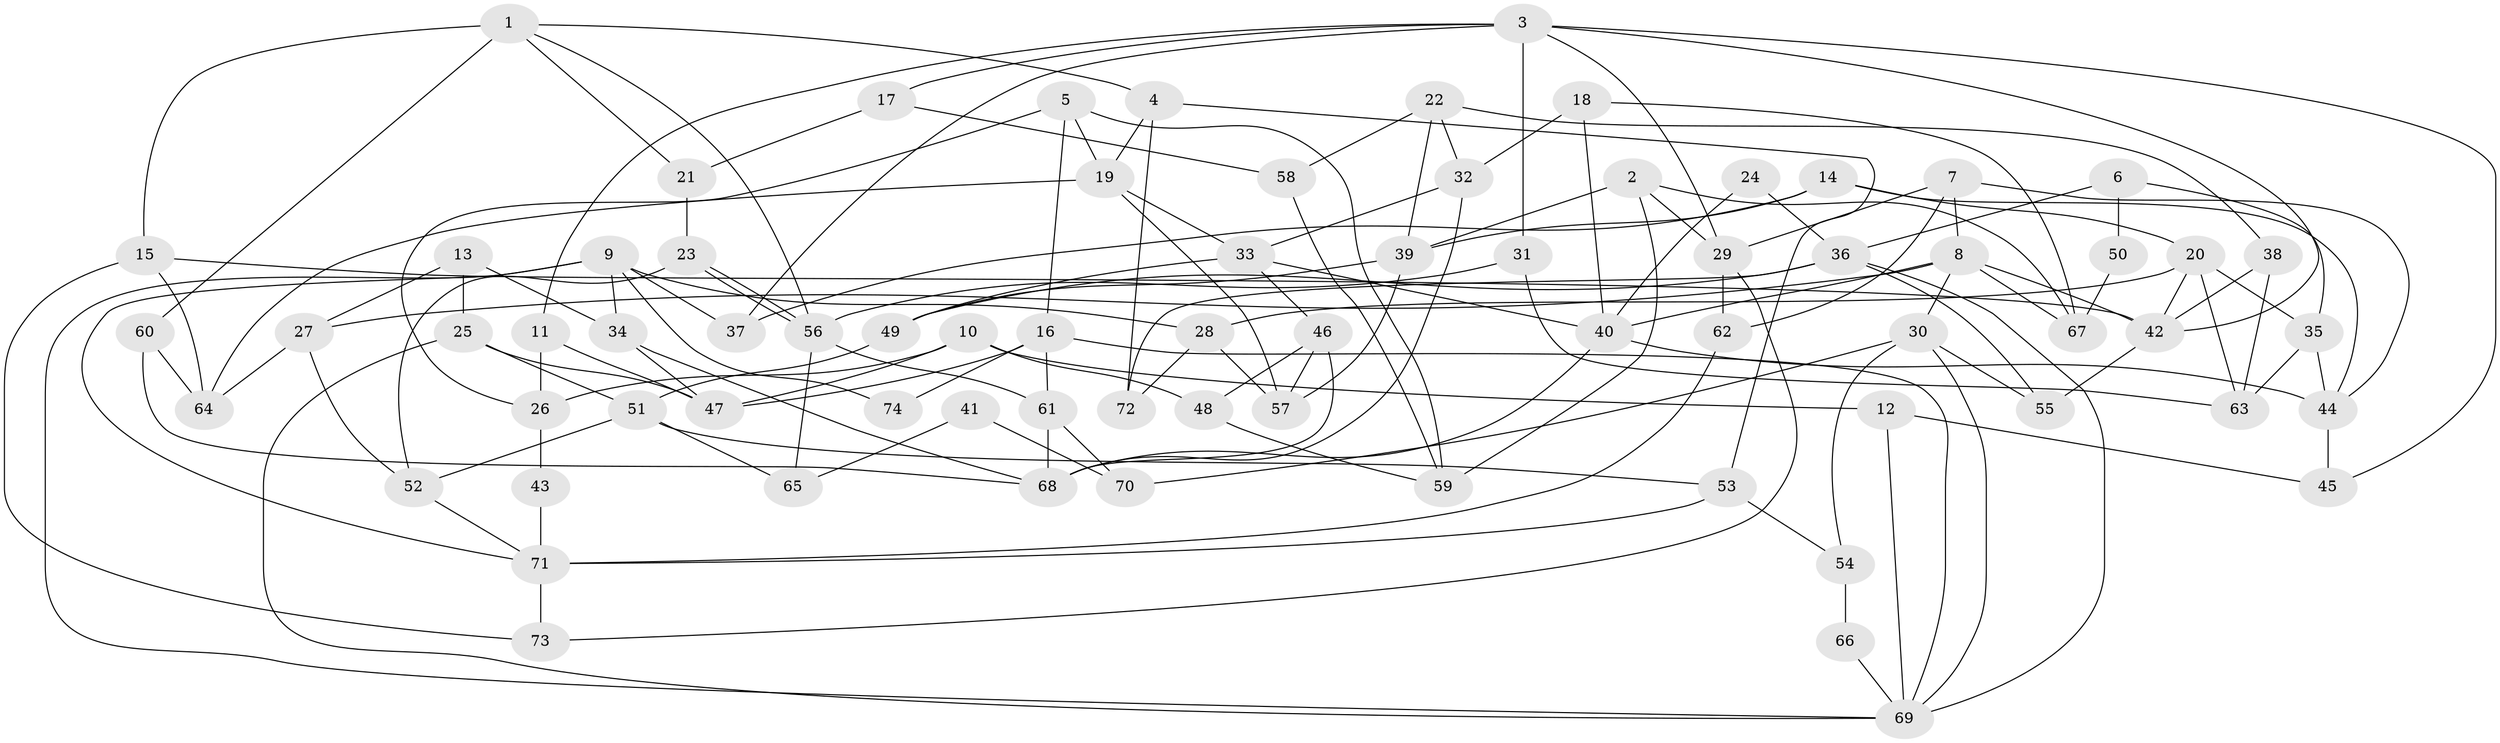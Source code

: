 // Generated by graph-tools (version 1.1) at 2025/36/03/09/25 02:36:14]
// undirected, 74 vertices, 148 edges
graph export_dot {
graph [start="1"]
  node [color=gray90,style=filled];
  1;
  2;
  3;
  4;
  5;
  6;
  7;
  8;
  9;
  10;
  11;
  12;
  13;
  14;
  15;
  16;
  17;
  18;
  19;
  20;
  21;
  22;
  23;
  24;
  25;
  26;
  27;
  28;
  29;
  30;
  31;
  32;
  33;
  34;
  35;
  36;
  37;
  38;
  39;
  40;
  41;
  42;
  43;
  44;
  45;
  46;
  47;
  48;
  49;
  50;
  51;
  52;
  53;
  54;
  55;
  56;
  57;
  58;
  59;
  60;
  61;
  62;
  63;
  64;
  65;
  66;
  67;
  68;
  69;
  70;
  71;
  72;
  73;
  74;
  1 -- 60;
  1 -- 56;
  1 -- 4;
  1 -- 15;
  1 -- 21;
  2 -- 39;
  2 -- 29;
  2 -- 59;
  2 -- 67;
  3 -- 42;
  3 -- 37;
  3 -- 11;
  3 -- 17;
  3 -- 29;
  3 -- 31;
  3 -- 45;
  4 -- 19;
  4 -- 53;
  4 -- 72;
  5 -- 26;
  5 -- 19;
  5 -- 16;
  5 -- 59;
  6 -- 35;
  6 -- 36;
  6 -- 50;
  7 -- 8;
  7 -- 29;
  7 -- 44;
  7 -- 62;
  8 -- 67;
  8 -- 42;
  8 -- 27;
  8 -- 30;
  8 -- 40;
  9 -- 28;
  9 -- 69;
  9 -- 34;
  9 -- 37;
  9 -- 71;
  9 -- 74;
  10 -- 47;
  10 -- 48;
  10 -- 12;
  10 -- 26;
  11 -- 47;
  11 -- 26;
  12 -- 69;
  12 -- 45;
  13 -- 25;
  13 -- 27;
  13 -- 34;
  14 -- 20;
  14 -- 44;
  14 -- 37;
  14 -- 39;
  15 -- 64;
  15 -- 42;
  15 -- 73;
  16 -- 61;
  16 -- 47;
  16 -- 69;
  16 -- 74;
  17 -- 21;
  17 -- 58;
  18 -- 32;
  18 -- 40;
  18 -- 67;
  19 -- 33;
  19 -- 57;
  19 -- 64;
  20 -- 42;
  20 -- 28;
  20 -- 35;
  20 -- 63;
  21 -- 23;
  22 -- 32;
  22 -- 58;
  22 -- 38;
  22 -- 39;
  23 -- 56;
  23 -- 56;
  23 -- 52;
  24 -- 40;
  24 -- 36;
  25 -- 47;
  25 -- 69;
  25 -- 51;
  26 -- 43;
  27 -- 52;
  27 -- 64;
  28 -- 57;
  28 -- 72;
  29 -- 73;
  29 -- 62;
  30 -- 69;
  30 -- 54;
  30 -- 55;
  30 -- 70;
  31 -- 63;
  31 -- 56;
  32 -- 68;
  32 -- 33;
  33 -- 49;
  33 -- 40;
  33 -- 46;
  34 -- 47;
  34 -- 68;
  35 -- 44;
  35 -- 63;
  36 -- 55;
  36 -- 49;
  36 -- 69;
  36 -- 72;
  38 -- 63;
  38 -- 42;
  39 -- 49;
  39 -- 57;
  40 -- 44;
  40 -- 68;
  41 -- 65;
  41 -- 70;
  42 -- 55;
  43 -- 71;
  44 -- 45;
  46 -- 68;
  46 -- 48;
  46 -- 57;
  48 -- 59;
  49 -- 51;
  50 -- 67;
  51 -- 53;
  51 -- 52;
  51 -- 65;
  52 -- 71;
  53 -- 71;
  53 -- 54;
  54 -- 66;
  56 -- 61;
  56 -- 65;
  58 -- 59;
  60 -- 64;
  60 -- 68;
  61 -- 68;
  61 -- 70;
  62 -- 71;
  66 -- 69;
  71 -- 73;
}
